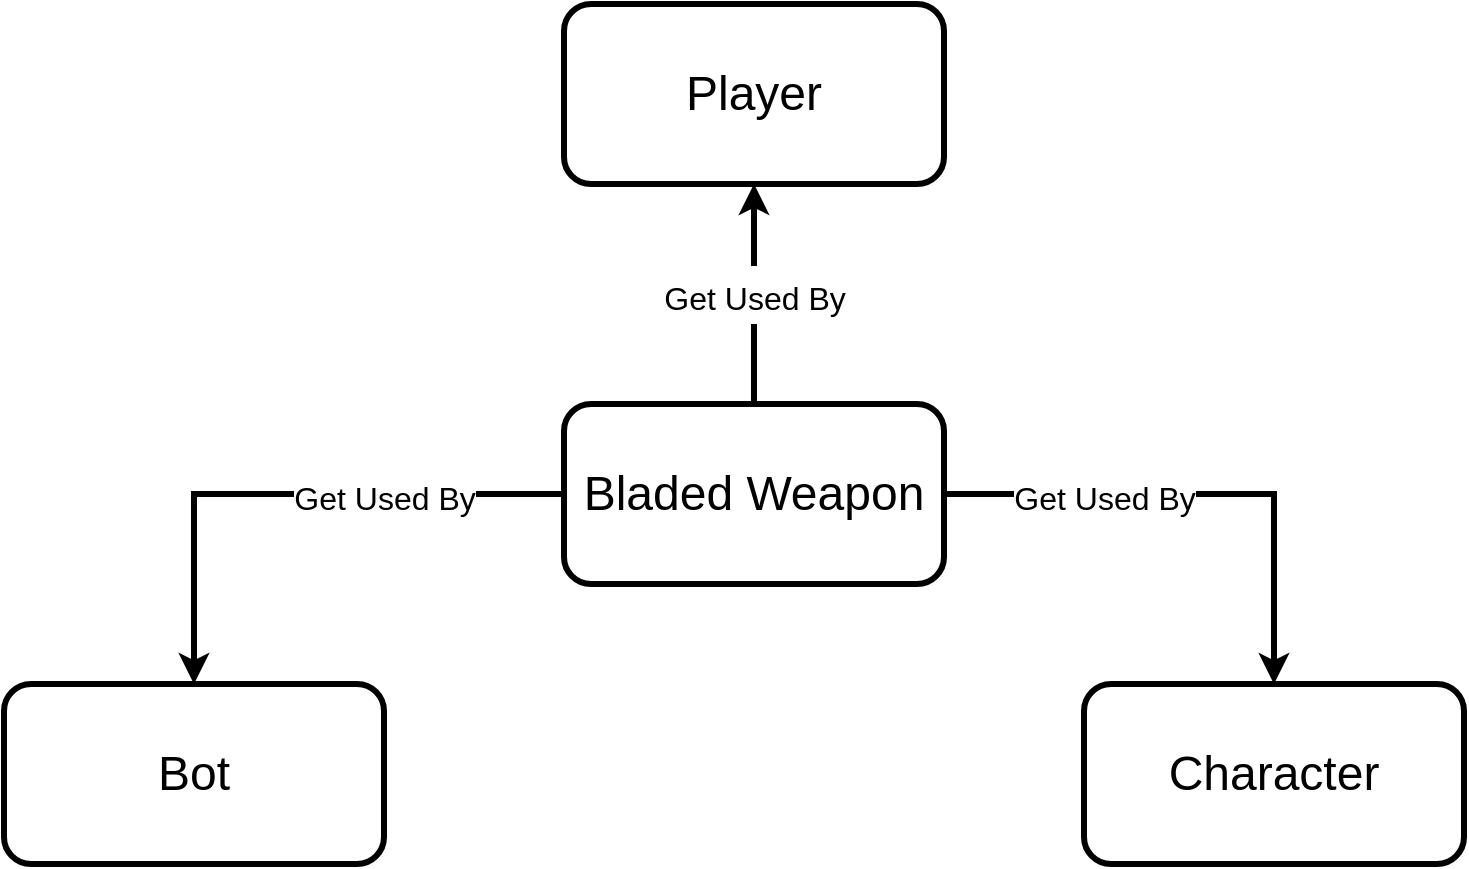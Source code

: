 <mxfile version="17.0.0" type="github">
  <diagram id="pwTc-8yXMPjUyVVQ37dK" name="Page-1">
    <mxGraphModel dx="1179" dy="369" grid="1" gridSize="10" guides="1" tooltips="1" connect="1" arrows="1" fold="1" page="1" pageScale="1" pageWidth="850" pageHeight="1100" math="0" shadow="0">
      <root>
        <mxCell id="0" />
        <mxCell id="1" parent="0" />
        <mxCell id="3ddjwSKnXpyaVbSKceZa-2" value="&lt;font style=&quot;font-size: 16px&quot;&gt;Get Used By&lt;br&gt;&lt;/font&gt;" style="edgeStyle=orthogonalEdgeStyle;rounded=0;orthogonalLoop=1;jettySize=auto;html=1;exitX=0.5;exitY=0;exitDx=0;exitDy=0;entryX=0.5;entryY=1;entryDx=0;entryDy=0;fontSize=24;strokeWidth=3;" edge="1" parent="1" source="3ddjwSKnXpyaVbSKceZa-12" target="3ddjwSKnXpyaVbSKceZa-13">
          <mxGeometry relative="1" as="geometry">
            <Array as="points">
              <mxPoint x="305" y="160" />
              <mxPoint x="305" y="160" />
            </Array>
          </mxGeometry>
        </mxCell>
        <mxCell id="3ddjwSKnXpyaVbSKceZa-7" value="&lt;font style=&quot;font-size: 16px&quot;&gt;Get Used By&lt;/font&gt;" style="edgeStyle=orthogonalEdgeStyle;rounded=0;orthogonalLoop=1;jettySize=auto;html=1;exitX=0;exitY=0.5;exitDx=0;exitDy=0;entryX=0.5;entryY=0;entryDx=0;entryDy=0;fontSize=24;strokeWidth=3;" edge="1" parent="1" source="3ddjwSKnXpyaVbSKceZa-12" target="3ddjwSKnXpyaVbSKceZa-17">
          <mxGeometry x="-0.357" relative="1" as="geometry">
            <mxPoint as="offset" />
          </mxGeometry>
        </mxCell>
        <mxCell id="3ddjwSKnXpyaVbSKceZa-8" value="&lt;font style=&quot;font-size: 16px&quot;&gt;Get Used By&lt;br&gt;&lt;/font&gt;" style="edgeStyle=orthogonalEdgeStyle;rounded=0;orthogonalLoop=1;jettySize=auto;html=1;exitX=1;exitY=0.5;exitDx=0;exitDy=0;entryX=0.5;entryY=0;entryDx=0;entryDy=0;fontSize=24;strokeWidth=3;" edge="1" parent="1" source="3ddjwSKnXpyaVbSKceZa-12" target="3ddjwSKnXpyaVbSKceZa-18">
          <mxGeometry x="-0.385" relative="1" as="geometry">
            <mxPoint as="offset" />
          </mxGeometry>
        </mxCell>
        <mxCell id="3ddjwSKnXpyaVbSKceZa-12" value="&lt;font style=&quot;font-size: 24px&quot;&gt;Bladed Weapon&lt;/font&gt;" style="rounded=1;whiteSpace=wrap;html=1;strokeWidth=3;" vertex="1" parent="1">
          <mxGeometry x="210" y="210" width="190" height="90" as="geometry" />
        </mxCell>
        <mxCell id="3ddjwSKnXpyaVbSKceZa-13" value="&lt;font style=&quot;font-size: 24px&quot;&gt;Player&lt;/font&gt;" style="rounded=1;whiteSpace=wrap;html=1;strokeWidth=3;" vertex="1" parent="1">
          <mxGeometry x="210" y="10" width="190" height="90" as="geometry" />
        </mxCell>
        <mxCell id="3ddjwSKnXpyaVbSKceZa-17" value="&lt;font style=&quot;font-size: 24px&quot;&gt;Bot&lt;br&gt;&lt;/font&gt;" style="rounded=1;whiteSpace=wrap;html=1;strokeWidth=3;" vertex="1" parent="1">
          <mxGeometry x="-70" y="350" width="190" height="90" as="geometry" />
        </mxCell>
        <mxCell id="3ddjwSKnXpyaVbSKceZa-18" value="&lt;font style=&quot;font-size: 24px&quot;&gt;Character&lt;/font&gt;" style="rounded=1;whiteSpace=wrap;html=1;strokeWidth=3;" vertex="1" parent="1">
          <mxGeometry x="470" y="350" width="190" height="90" as="geometry" />
        </mxCell>
      </root>
    </mxGraphModel>
  </diagram>
</mxfile>
